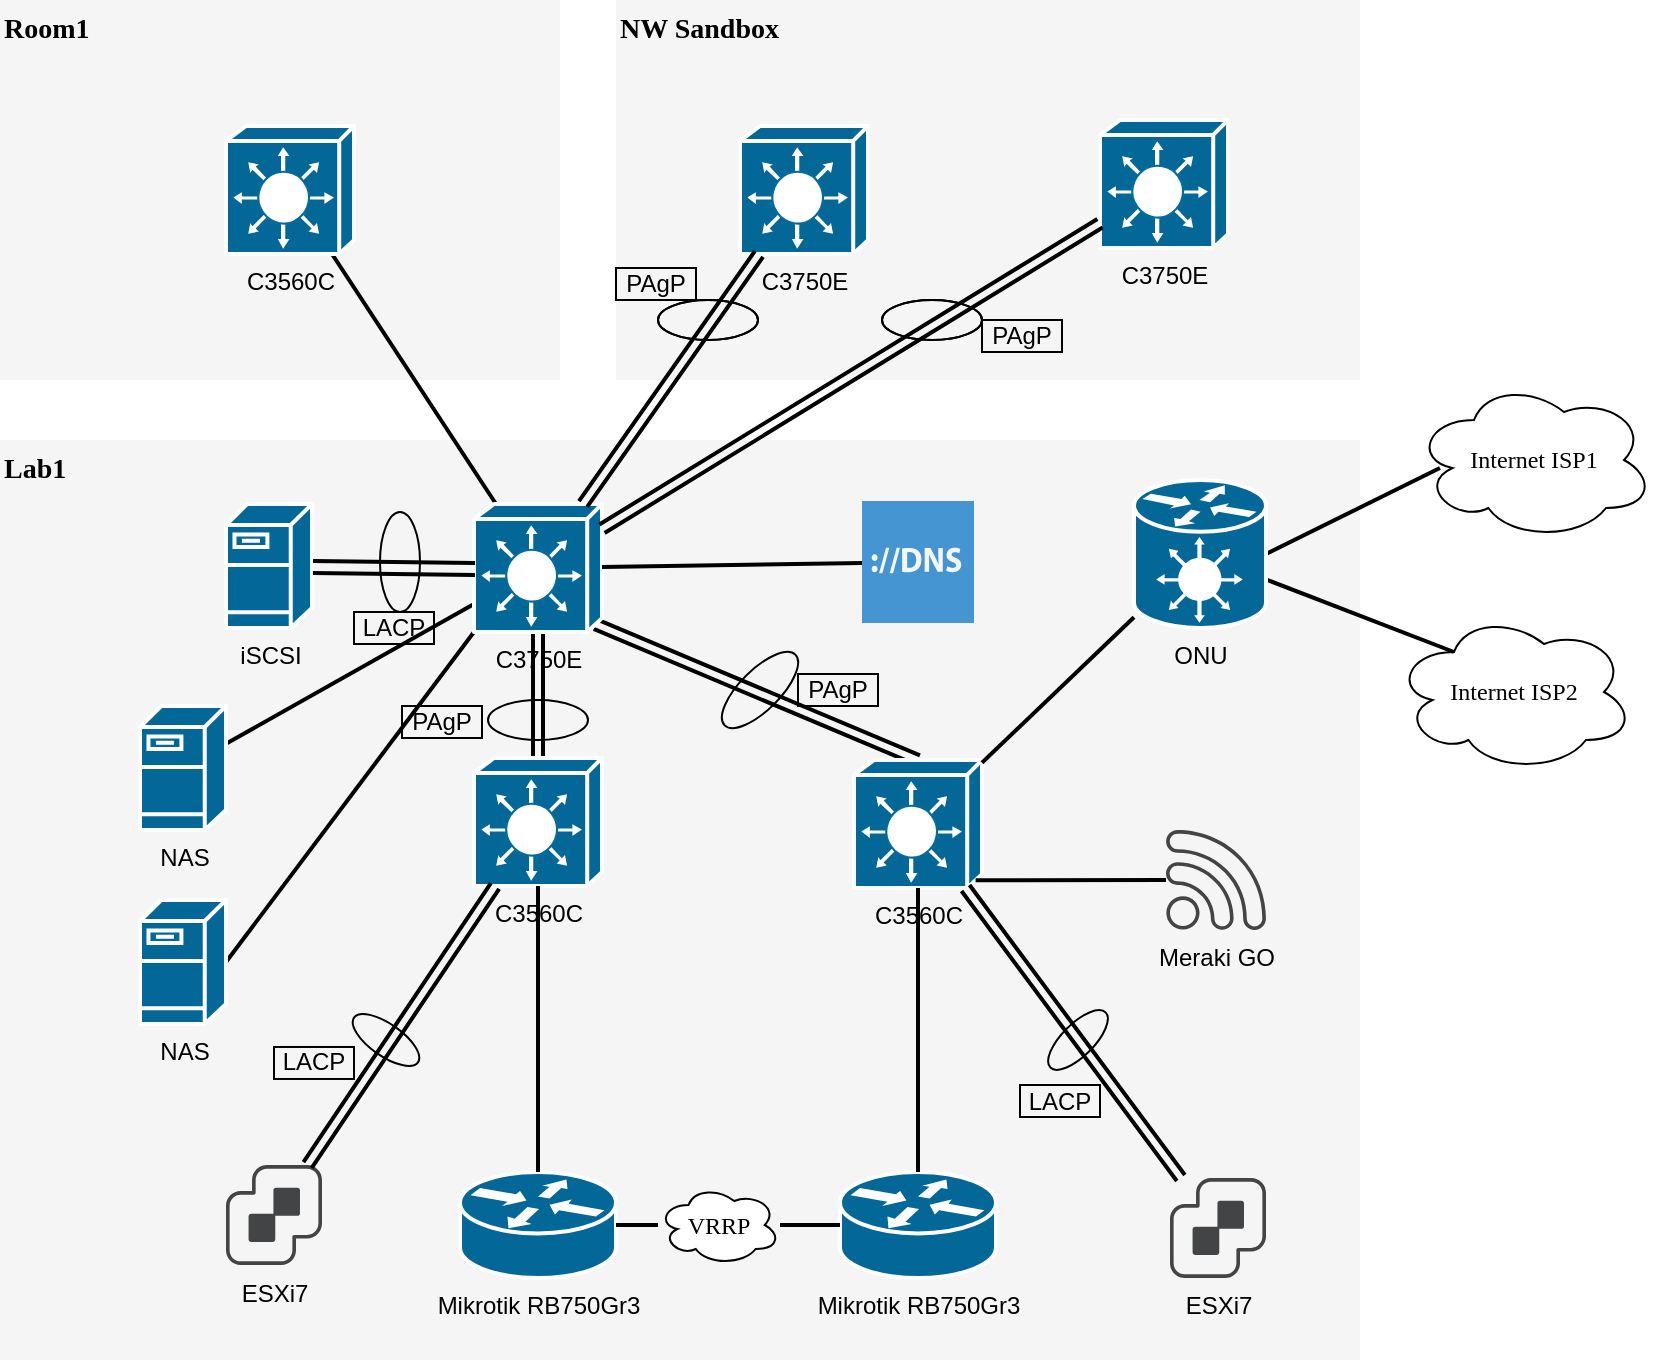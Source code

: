 <mxfile version="24.6.4" type="github">
  <diagram name="Page-1" id="c37626ed-c26b-45fb-9056-f9ebc6bb27b6">
    <mxGraphModel dx="3" dy="929" grid="1" gridSize="10" guides="1" tooltips="1" connect="1" arrows="1" fold="1" page="1" pageScale="1" pageWidth="1100" pageHeight="850" background="none" math="0" shadow="0">
      <root>
        <mxCell id="0" />
        <mxCell id="1" parent="0" />
        <mxCell id="3kos_RBi09_HHNbebqQq-14" value="NW Sandbox" style="whiteSpace=wrap;html=1;rounded=0;shadow=0;comic=0;strokeWidth=1;fontFamily=Verdana;fontSize=14;fillColor=#f5f5f5;strokeColor=none;verticalAlign=top;fontStyle=1;movable=1;resizable=1;rotatable=1;deletable=1;editable=1;locked=0;connectable=1;align=left;" parent="1" vertex="1">
          <mxGeometry x="1561" y="50" width="372" height="190" as="geometry" />
        </mxCell>
        <mxCell id="3kos_RBi09_HHNbebqQq-15" value="Room1" style="whiteSpace=wrap;html=1;rounded=0;shadow=0;comic=0;strokeWidth=1;fontFamily=Verdana;fontSize=14;fillColor=#f5f5f5;strokeColor=none;verticalAlign=top;fontStyle=1;movable=1;resizable=1;rotatable=1;deletable=1;editable=1;locked=0;connectable=1;align=left;" parent="1" vertex="1">
          <mxGeometry x="1253" y="50" width="280" height="190" as="geometry" />
        </mxCell>
        <mxCell id="3kos_RBi09_HHNbebqQq-16" value="Lab1" style="whiteSpace=wrap;html=1;rounded=0;shadow=0;comic=0;strokeWidth=1;fontFamily=Verdana;fontSize=14;fillColor=#f5f5f5;strokeColor=none;verticalAlign=top;fontStyle=1;movable=1;resizable=1;rotatable=1;deletable=1;editable=1;locked=0;connectable=1;align=left;" parent="1" vertex="1">
          <mxGeometry x="1253" y="270" width="680" height="460" as="geometry" />
        </mxCell>
        <mxCell id="3kos_RBi09_HHNbebqQq-19" style="edgeStyle=none;html=1;labelBackgroundColor=none;startFill=0;endArrow=none;endFill=0;strokeWidth=2;fontFamily=Verdana;fontSize=12;exitX=0.95;exitY=0.94;exitDx=0;exitDy=0;exitPerimeter=0;entryX=0.5;entryY=0;entryDx=0;entryDy=0;entryPerimeter=0;shape=link;" parent="1" source="3kos_RBi09_HHNbebqQq-31" target="3kos_RBi09_HHNbebqQq-30" edge="1">
          <mxGeometry relative="1" as="geometry">
            <mxPoint x="1815.7" y="344.995" as="sourcePoint" />
            <mxPoint x="1762.998" y="407.63" as="targetPoint" />
          </mxGeometry>
        </mxCell>
        <mxCell id="3kos_RBi09_HHNbebqQq-20" style="edgeStyle=none;html=1;labelBackgroundColor=none;startFill=0;endArrow=none;endFill=0;strokeWidth=2;fontFamily=Verdana;fontSize=12;entryX=1;entryY=0.5;entryDx=0;entryDy=0;entryPerimeter=0;exitX=0;exitY=1;exitDx=0;exitDy=0;exitPerimeter=0;" parent="1" source="3kos_RBi09_HHNbebqQq-31" target="3kos_RBi09_HHNbebqQq-34" edge="1">
          <mxGeometry relative="1" as="geometry">
            <mxPoint x="1490" y="462" as="sourcePoint" />
            <mxPoint x="1582" y="89.997" as="targetPoint" />
          </mxGeometry>
        </mxCell>
        <mxCell id="3kos_RBi09_HHNbebqQq-21" style="edgeStyle=none;html=1;labelBackgroundColor=none;startFill=0;endArrow=none;endFill=0;strokeWidth=2;fontFamily=Verdana;fontSize=12;entryX=0.5;entryY=0.172;entryDx=0;entryDy=0;entryPerimeter=0;exitX=0.5;exitY=1;exitDx=0;exitDy=0;exitPerimeter=0;shape=link;" parent="1" source="3kos_RBi09_HHNbebqQq-31" target="3kos_RBi09_HHNbebqQq-41" edge="1">
          <mxGeometry relative="1" as="geometry">
            <mxPoint x="1493" y="109.997" as="sourcePoint" />
            <mxPoint x="1522" y="430" as="targetPoint" />
          </mxGeometry>
        </mxCell>
        <mxCell id="3kos_RBi09_HHNbebqQq-22" style="edgeStyle=none;html=1;labelBackgroundColor=none;startFill=0;endArrow=none;endFill=0;strokeWidth=2;fontFamily=Verdana;fontSize=12;" parent="1" source="3kos_RBi09_HHNbebqQq-31" target="3kos_RBi09_HHNbebqQq-33" edge="1">
          <mxGeometry relative="1" as="geometry">
            <mxPoint x="1863" y="210" as="sourcePoint" />
            <mxPoint x="1931" y="210" as="targetPoint" />
          </mxGeometry>
        </mxCell>
        <mxCell id="3kos_RBi09_HHNbebqQq-23" style="edgeStyle=none;html=1;labelBackgroundColor=none;startFill=0;endArrow=none;endFill=0;strokeWidth=2;fontFamily=Verdana;fontSize=12;" parent="1" source="3kos_RBi09_HHNbebqQq-35" target="3kos_RBi09_HHNbebqQq-31" edge="1">
          <mxGeometry relative="1" as="geometry">
            <mxPoint x="2023" y="190.896" as="sourcePoint" />
            <mxPoint x="2071" y="160.0" as="targetPoint" />
          </mxGeometry>
        </mxCell>
        <mxCell id="3kos_RBi09_HHNbebqQq-24" value="Internet ISP2" style="ellipse;shape=cloud;whiteSpace=wrap;html=1;rounded=0;shadow=0;comic=0;strokeWidth=1;fontFamily=Verdana;fontSize=12;" parent="1" vertex="1">
          <mxGeometry x="1950" y="356" width="120" height="80" as="geometry" />
        </mxCell>
        <mxCell id="3kos_RBi09_HHNbebqQq-25" value="&lt;span style=&quot;font-family: Helvetica;&quot;&gt;Mik&lt;/span&gt;&lt;span style=&quot;background-color: initial; font-family: Helvetica;&quot;&gt;rotik&amp;nbsp;&lt;/span&gt;&lt;font style=&quot;background-color: initial;&quot; face=&quot;Helvetica&quot;&gt;RB750Gr3&lt;/font&gt;" style="shape=mxgraph.cisco.routers.router;html=1;dashed=0;fillColor=#036897;strokeColor=#ffffff;strokeWidth=2;verticalLabelPosition=bottom;verticalAlign=top;rounded=0;shadow=0;comic=0;fontFamily=Verdana;fontSize=12;" parent="1" vertex="1">
          <mxGeometry x="1483" y="636" width="78" height="53" as="geometry" />
        </mxCell>
        <mxCell id="3kos_RBi09_HHNbebqQq-26" style="edgeStyle=none;html=1;labelBackgroundColor=none;startFill=0;endArrow=none;endFill=0;strokeWidth=2;fontFamily=Verdana;fontSize=12;entryX=0.25;entryY=0.25;entryDx=0;entryDy=0;entryPerimeter=0;" parent="1" source="3kos_RBi09_HHNbebqQq-69" target="3kos_RBi09_HHNbebqQq-24" edge="1">
          <mxGeometry relative="1" as="geometry" />
        </mxCell>
        <mxCell id="3kos_RBi09_HHNbebqQq-27" value="&lt;span style=&quot;font-family: Helvetica;&quot;&gt;Mikrotik&amp;nbsp;&lt;/span&gt;&lt;font face=&quot;Helvetica&quot;&gt;RB750Gr3&lt;/font&gt;" style="shape=mxgraph.cisco.routers.router;html=1;dashed=0;fillColor=#036897;strokeColor=#ffffff;strokeWidth=2;verticalLabelPosition=bottom;verticalAlign=top;rounded=0;shadow=0;comic=0;fontFamily=Verdana;fontSize=12;" parent="1" vertex="1">
          <mxGeometry x="1673" y="636" width="78" height="53" as="geometry" />
        </mxCell>
        <mxCell id="3kos_RBi09_HHNbebqQq-28" value="Internet ISP1" style="ellipse;shape=cloud;whiteSpace=wrap;html=1;rounded=0;shadow=0;comic=0;strokeWidth=1;fontFamily=Verdana;fontSize=12;" parent="1" vertex="1">
          <mxGeometry x="1960" y="240" width="120" height="80" as="geometry" />
        </mxCell>
        <mxCell id="3kos_RBi09_HHNbebqQq-29" style="edgeStyle=none;html=1;labelBackgroundColor=none;startFill=0;endArrow=none;endFill=0;strokeWidth=2;fontFamily=Verdana;fontSize=12;exitX=1;exitY=0.5;exitDx=0;exitDy=0;exitPerimeter=0;entryX=0.108;entryY=0.55;entryDx=0;entryDy=0;entryPerimeter=0;" parent="1" source="3kos_RBi09_HHNbebqQq-69" target="3kos_RBi09_HHNbebqQq-28" edge="1">
          <mxGeometry relative="1" as="geometry">
            <mxPoint x="1913" y="710" as="sourcePoint" />
            <mxPoint x="1974" y="760" as="targetPoint" />
          </mxGeometry>
        </mxCell>
        <mxCell id="3kos_RBi09_HHNbebqQq-30" value="C3560C" style="shape=mxgraph.cisco.switches.layer_3_switch;sketch=0;html=1;pointerEvents=1;dashed=0;fillColor=#036897;strokeColor=#ffffff;strokeWidth=2;verticalLabelPosition=bottom;verticalAlign=top;align=center;outlineConnect=0;" parent="1" vertex="1">
          <mxGeometry x="1680" y="430" width="64" height="64" as="geometry" />
        </mxCell>
        <mxCell id="3kos_RBi09_HHNbebqQq-31" value="C3750E" style="shape=mxgraph.cisco.switches.layer_3_switch;sketch=0;html=1;pointerEvents=1;dashed=0;fillColor=#036897;strokeColor=#ffffff;strokeWidth=2;verticalLabelPosition=bottom;verticalAlign=top;align=center;outlineConnect=0;" parent="1" vertex="1">
          <mxGeometry x="1490" y="302" width="64" height="64" as="geometry" />
        </mxCell>
        <mxCell id="3kos_RBi09_HHNbebqQq-33" value="NAS" style="shape=mxgraph.cisco.servers.fileserver;html=1;pointerEvents=1;dashed=0;fillColor=#036897;strokeColor=#ffffff;strokeWidth=2;verticalLabelPosition=bottom;verticalAlign=top;align=center;outlineConnect=0;" parent="1" vertex="1">
          <mxGeometry x="1323" y="403" width="43" height="62" as="geometry" />
        </mxCell>
        <mxCell id="3kos_RBi09_HHNbebqQq-34" value="NAS" style="shape=mxgraph.cisco.servers.fileserver;html=1;pointerEvents=1;dashed=0;fillColor=#036897;strokeColor=#ffffff;strokeWidth=2;verticalLabelPosition=bottom;verticalAlign=top;align=center;outlineConnect=0;" parent="1" vertex="1">
          <mxGeometry x="1323" y="500" width="43" height="62" as="geometry" />
        </mxCell>
        <mxCell id="3kos_RBi09_HHNbebqQq-35" value="C&lt;span style=&quot;background-color: initial;&quot;&gt;3560C&lt;/span&gt;" style="shape=mxgraph.cisco.switches.layer_3_switch;sketch=0;html=1;pointerEvents=1;dashed=0;fillColor=#036897;strokeColor=#ffffff;strokeWidth=2;verticalLabelPosition=bottom;verticalAlign=top;align=center;outlineConnect=0;" parent="1" vertex="1">
          <mxGeometry x="1366" y="113" width="64" height="64" as="geometry" />
        </mxCell>
        <mxCell id="3kos_RBi09_HHNbebqQq-36" value="C3750E" style="shape=mxgraph.cisco.switches.layer_3_switch;sketch=0;html=1;pointerEvents=1;dashed=0;fillColor=#036897;strokeColor=#ffffff;strokeWidth=2;verticalLabelPosition=bottom;verticalAlign=top;align=center;outlineConnect=0;" parent="1" vertex="1">
          <mxGeometry x="1623" y="113" width="64" height="64" as="geometry" />
        </mxCell>
        <mxCell id="3kos_RBi09_HHNbebqQq-37" value="C3750E" style="shape=mxgraph.cisco.switches.layer_3_switch;sketch=0;html=1;pointerEvents=1;dashed=0;fillColor=#036897;strokeColor=#ffffff;strokeWidth=2;verticalLabelPosition=bottom;verticalAlign=top;align=center;outlineConnect=0;" parent="1" vertex="1">
          <mxGeometry x="1803" y="110" width="64" height="64" as="geometry" />
        </mxCell>
        <mxCell id="3kos_RBi09_HHNbebqQq-38" value="iSCSI" style="shape=mxgraph.cisco.servers.fileserver;html=1;pointerEvents=1;dashed=0;fillColor=#036897;strokeColor=#ffffff;strokeWidth=2;verticalLabelPosition=bottom;verticalAlign=top;align=center;outlineConnect=0;" parent="1" vertex="1">
          <mxGeometry x="1366" y="302" width="43" height="62" as="geometry" />
        </mxCell>
        <mxCell id="3kos_RBi09_HHNbebqQq-41" value="C3560C" style="shape=mxgraph.cisco.switches.layer_3_switch;sketch=0;html=1;pointerEvents=1;dashed=0;fillColor=#036897;strokeColor=#ffffff;strokeWidth=2;verticalLabelPosition=bottom;verticalAlign=top;align=center;outlineConnect=0;" parent="1" vertex="1">
          <mxGeometry x="1490" y="429" width="64" height="64" as="geometry" />
        </mxCell>
        <mxCell id="3kos_RBi09_HHNbebqQq-45" style="edgeStyle=none;html=1;labelBackgroundColor=none;startFill=0;endArrow=none;endFill=0;strokeWidth=2;fontFamily=Verdana;fontSize=12;shape=link;" parent="1" source="3kos_RBi09_HHNbebqQq-31" target="3kos_RBi09_HHNbebqQq-37" edge="1">
          <mxGeometry relative="1" as="geometry">
            <mxPoint x="1703" y="250" as="sourcePoint" />
            <mxPoint x="1784" y="251" as="targetPoint" />
          </mxGeometry>
        </mxCell>
        <mxCell id="3kos_RBi09_HHNbebqQq-48" value="" style="ellipse;whiteSpace=wrap;html=1;fillColor=none;" parent="1" vertex="1">
          <mxGeometry x="1497" y="400" width="50" height="20" as="geometry" />
        </mxCell>
        <mxCell id="3kos_RBi09_HHNbebqQq-49" value="" style="ellipse;whiteSpace=wrap;html=1;fillColor=none;" parent="1" vertex="1">
          <mxGeometry x="1694" y="200" width="50" height="20" as="geometry" />
        </mxCell>
        <mxCell id="3kos_RBi09_HHNbebqQq-50" value="" style="edgeStyle=none;html=1;labelBackgroundColor=none;startFill=0;endArrow=none;endFill=0;strokeWidth=2;fontFamily=Verdana;fontSize=12;shape=link;" parent="1" source="3kos_RBi09_HHNbebqQq-31" target="3kos_RBi09_HHNbebqQq-36" edge="1">
          <mxGeometry relative="1" as="geometry">
            <mxPoint x="1545" y="302" as="sourcePoint" />
            <mxPoint x="1600.389" y="219.644" as="targetPoint" />
          </mxGeometry>
        </mxCell>
        <mxCell id="3kos_RBi09_HHNbebqQq-52" value="" style="ellipse;whiteSpace=wrap;html=1;fillColor=none;direction=south;" parent="1" vertex="1">
          <mxGeometry x="1443" y="306" width="20" height="50" as="geometry" />
        </mxCell>
        <mxCell id="3kos_RBi09_HHNbebqQq-53" value="" style="ellipse;whiteSpace=wrap;html=1;fillColor=none;" parent="1" vertex="1">
          <mxGeometry x="1694" y="200" width="50" height="20" as="geometry" />
        </mxCell>
        <mxCell id="3kos_RBi09_HHNbebqQq-54" value="" style="ellipse;whiteSpace=wrap;html=1;fillColor=none;" parent="1" vertex="1">
          <mxGeometry x="1582" y="200" width="50" height="20" as="geometry" />
        </mxCell>
        <mxCell id="3kos_RBi09_HHNbebqQq-55" value="" style="ellipse;whiteSpace=wrap;html=1;fillColor=none;" parent="1" vertex="1">
          <mxGeometry x="1582" y="200" width="50" height="20" as="geometry" />
        </mxCell>
        <mxCell id="3kos_RBi09_HHNbebqQq-56" value="" style="ellipse;whiteSpace=wrap;html=1;fillColor=none;direction=south;rotation=45;" parent="1" vertex="1">
          <mxGeometry x="1623" y="370" width="20" height="50" as="geometry" />
        </mxCell>
        <mxCell id="3kos_RBi09_HHNbebqQq-57" value="Meraki GO" style="sketch=0;pointerEvents=1;shadow=0;dashed=0;html=1;strokeColor=none;fillColor=#434445;aspect=fixed;labelPosition=center;verticalLabelPosition=bottom;verticalAlign=top;align=center;outlineConnect=0;shape=mxgraph.vvd.wi_fi;" parent="1" vertex="1">
          <mxGeometry x="1836" y="465" width="50" height="50" as="geometry" />
        </mxCell>
        <mxCell id="3kos_RBi09_HHNbebqQq-58" style="edgeStyle=none;html=1;labelBackgroundColor=none;startFill=0;endArrow=none;endFill=0;strokeWidth=2;fontFamily=Verdana;fontSize=12;exitX=0.95;exitY=0.94;exitDx=0;exitDy=0;exitPerimeter=0;" parent="1" source="3kos_RBi09_HHNbebqQq-30" target="3kos_RBi09_HHNbebqQq-57" edge="1">
          <mxGeometry relative="1" as="geometry">
            <mxPoint x="1754" y="472" as="sourcePoint" />
            <mxPoint x="1853" y="472" as="targetPoint" />
          </mxGeometry>
        </mxCell>
        <mxCell id="3kos_RBi09_HHNbebqQq-64" value="LACP" style="rounded=0;whiteSpace=wrap;html=1;fillColor=none;" parent="1" vertex="1">
          <mxGeometry x="1430" y="356" width="40" height="16" as="geometry" />
        </mxCell>
        <mxCell id="3kos_RBi09_HHNbebqQq-65" value="PAgP" style="rounded=0;whiteSpace=wrap;html=1;fillColor=none;" parent="1" vertex="1">
          <mxGeometry x="1652" y="387" width="40" height="16" as="geometry" />
        </mxCell>
        <mxCell id="3kos_RBi09_HHNbebqQq-66" value="PAgP" style="rounded=0;whiteSpace=wrap;html=1;fillColor=none;" parent="1" vertex="1">
          <mxGeometry x="1454" y="403" width="40" height="16" as="geometry" />
        </mxCell>
        <mxCell id="3kos_RBi09_HHNbebqQq-67" value="PAgP" style="rounded=0;whiteSpace=wrap;html=1;fillColor=none;" parent="1" vertex="1">
          <mxGeometry x="1561" y="184" width="40" height="16" as="geometry" />
        </mxCell>
        <mxCell id="3kos_RBi09_HHNbebqQq-68" value="PAgP" style="rounded=0;whiteSpace=wrap;html=1;fillColor=none;" parent="1" vertex="1">
          <mxGeometry x="1744" y="210" width="40" height="16" as="geometry" />
        </mxCell>
        <mxCell id="3kos_RBi09_HHNbebqQq-69" value="ONU" style="shape=mxgraph.cisco.hubs_and_gateways.generic_gateway;sketch=0;html=1;pointerEvents=1;dashed=0;fillColor=#036897;strokeColor=#ffffff;strokeWidth=2;verticalLabelPosition=bottom;verticalAlign=top;align=center;outlineConnect=0;" parent="1" vertex="1">
          <mxGeometry x="1820" y="290" width="66" height="74" as="geometry" />
        </mxCell>
        <mxCell id="3kos_RBi09_HHNbebqQq-70" value="VRRP" style="ellipse;shape=cloud;whiteSpace=wrap;html=1;rounded=0;shadow=0;comic=0;strokeWidth=1;fontFamily=Verdana;fontSize=12;" parent="1" vertex="1">
          <mxGeometry x="1582" y="642.5" width="61" height="40" as="geometry" />
        </mxCell>
        <mxCell id="3kos_RBi09_HHNbebqQq-71" style="edgeStyle=none;html=1;labelBackgroundColor=none;startFill=0;endArrow=none;endFill=0;strokeWidth=2;fontFamily=Verdana;fontSize=12;exitX=1;exitY=0.5;exitDx=0;exitDy=0;exitPerimeter=0;" parent="1" source="3kos_RBi09_HHNbebqQq-25" target="3kos_RBi09_HHNbebqQq-70" edge="1">
          <mxGeometry relative="1" as="geometry">
            <mxPoint x="1613" y="720" as="sourcePoint" />
            <mxPoint x="1718" y="860" as="targetPoint" />
          </mxGeometry>
        </mxCell>
        <mxCell id="3kos_RBi09_HHNbebqQq-72" style="edgeStyle=none;html=1;labelBackgroundColor=none;startFill=0;endArrow=none;endFill=0;strokeWidth=2;fontFamily=Verdana;fontSize=12;" parent="1" source="3kos_RBi09_HHNbebqQq-27" target="3kos_RBi09_HHNbebqQq-70" edge="1">
          <mxGeometry relative="1" as="geometry">
            <mxPoint x="1571" y="673" as="sourcePoint" />
            <mxPoint x="1592" y="673" as="targetPoint" />
          </mxGeometry>
        </mxCell>
        <mxCell id="3kos_RBi09_HHNbebqQq-73" style="edgeStyle=none;html=1;labelBackgroundColor=none;startFill=0;endArrow=none;endFill=0;strokeWidth=2;fontFamily=Verdana;fontSize=12;" parent="1" source="3kos_RBi09_HHNbebqQq-69" target="3kos_RBi09_HHNbebqQq-30" edge="1">
          <mxGeometry relative="1" as="geometry">
            <mxPoint x="1403" y="730" as="sourcePoint" />
            <mxPoint x="1450" y="775" as="targetPoint" />
          </mxGeometry>
        </mxCell>
        <mxCell id="tAvZxtauLd1dedildvcf-1" value="ESXi7" style="sketch=0;pointerEvents=1;shadow=0;dashed=0;html=1;strokeColor=none;fillColor=#434445;aspect=fixed;labelPosition=center;verticalLabelPosition=bottom;verticalAlign=top;align=center;outlineConnect=0;shape=mxgraph.vvd.vcenter_server;" parent="1" vertex="1">
          <mxGeometry x="1838" y="639" width="48" height="50" as="geometry" />
        </mxCell>
        <mxCell id="tAvZxtauLd1dedildvcf-2" style="edgeStyle=none;html=1;labelBackgroundColor=none;startFill=0;endArrow=none;endFill=0;strokeWidth=2;fontFamily=Verdana;fontSize=12;shape=link;" parent="1" source="3kos_RBi09_HHNbebqQq-30" target="tAvZxtauLd1dedildvcf-1" edge="1">
          <mxGeometry relative="1" as="geometry">
            <mxPoint x="1734" y="498" as="sourcePoint" />
            <mxPoint x="1843" y="642" as="targetPoint" />
          </mxGeometry>
        </mxCell>
        <mxCell id="tAvZxtauLd1dedildvcf-3" value="" style="ellipse;whiteSpace=wrap;html=1;fillColor=none;direction=north;rotation=45;" parent="1" vertex="1">
          <mxGeometry x="1783.995" y="550.495" width="16.01" height="39" as="geometry" />
        </mxCell>
        <mxCell id="tAvZxtauLd1dedildvcf-4" value="LACP" style="rounded=0;whiteSpace=wrap;html=1;fillColor=none;" parent="1" vertex="1">
          <mxGeometry x="1763" y="592.5" width="40" height="16" as="geometry" />
        </mxCell>
        <mxCell id="tAvZxtauLd1dedildvcf-5" style="edgeStyle=orthogonalEdgeStyle;rounded=0;orthogonalLoop=1;jettySize=auto;html=1;exitX=0.5;exitY=1;exitDx=0;exitDy=0;exitPerimeter=0;" parent="1" source="3kos_RBi09_HHNbebqQq-69" target="3kos_RBi09_HHNbebqQq-69" edge="1">
          <mxGeometry relative="1" as="geometry" />
        </mxCell>
        <mxCell id="tAvZxtauLd1dedildvcf-7" style="edgeStyle=none;html=1;labelBackgroundColor=none;startFill=0;endArrow=none;endFill=0;strokeWidth=2;fontFamily=Verdana;fontSize=12;entryX=0.5;entryY=0;entryDx=0;entryDy=0;entryPerimeter=0;" parent="1" source="3kos_RBi09_HHNbebqQq-41" target="3kos_RBi09_HHNbebqQq-25" edge="1">
          <mxGeometry relative="1" as="geometry">
            <mxPoint x="1470" y="510" as="sourcePoint" />
            <mxPoint x="1470" y="652" as="targetPoint" />
          </mxGeometry>
        </mxCell>
        <mxCell id="tAvZxtauLd1dedildvcf-8" style="edgeStyle=none;html=1;labelBackgroundColor=none;startFill=0;endArrow=none;endFill=0;strokeWidth=2;fontFamily=Verdana;fontSize=12;exitX=0.5;exitY=0;exitDx=0;exitDy=0;exitPerimeter=0;entryX=0.5;entryY=1;entryDx=0;entryDy=0;entryPerimeter=0;" parent="1" source="3kos_RBi09_HHNbebqQq-27" target="3kos_RBi09_HHNbebqQq-30" edge="1">
          <mxGeometry relative="1" as="geometry">
            <mxPoint x="1622" y="478.99" as="sourcePoint" />
            <mxPoint x="1622" y="620.99" as="targetPoint" />
          </mxGeometry>
        </mxCell>
        <mxCell id="tAvZxtauLd1dedildvcf-9" style="edgeStyle=none;html=1;labelBackgroundColor=none;startFill=0;endArrow=none;endFill=0;strokeWidth=2;fontFamily=Verdana;fontSize=12;" parent="1" source="3kos_RBi09_HHNbebqQq-31" target="ygyHWAR8a7dhVEoTSabF-2" edge="1">
          <mxGeometry relative="1" as="geometry">
            <mxPoint x="1532" y="503" as="sourcePoint" />
            <mxPoint x="1685" y="332.5" as="targetPoint" />
          </mxGeometry>
        </mxCell>
        <mxCell id="givSgrLIYCEDueIq_gDW-2" style="edgeStyle=none;html=1;labelBackgroundColor=none;startFill=0;endArrow=none;endFill=0;strokeWidth=2;fontFamily=Verdana;fontSize=12;shape=link;width=-7;" parent="1" edge="1">
          <mxGeometry relative="1" as="geometry">
            <mxPoint x="1409.5" y="333.5" as="sourcePoint" />
            <mxPoint x="1490.5" y="334.5" as="targetPoint" />
          </mxGeometry>
        </mxCell>
        <mxCell id="8EKIfREwMHOrTDSf5Pkn-1" value="ESXi7" style="sketch=0;pointerEvents=1;shadow=0;dashed=0;html=1;strokeColor=none;fillColor=#434445;aspect=fixed;labelPosition=center;verticalLabelPosition=bottom;verticalAlign=top;align=center;outlineConnect=0;shape=mxgraph.vvd.vcenter_server;" parent="1" vertex="1">
          <mxGeometry x="1366" y="632.5" width="48" height="50" as="geometry" />
        </mxCell>
        <mxCell id="8EKIfREwMHOrTDSf5Pkn-2" style="edgeStyle=none;html=1;labelBackgroundColor=none;startFill=0;endArrow=none;endFill=0;strokeWidth=2;fontFamily=Verdana;fontSize=12;shape=link;" parent="1" source="3kos_RBi09_HHNbebqQq-41" target="8EKIfREwMHOrTDSf5Pkn-1" edge="1">
          <mxGeometry relative="1" as="geometry">
            <mxPoint x="1746" y="504" as="sourcePoint" />
            <mxPoint x="1853" y="649" as="targetPoint" />
          </mxGeometry>
        </mxCell>
        <mxCell id="8EKIfREwMHOrTDSf5Pkn-3" value="" style="ellipse;whiteSpace=wrap;html=1;fillColor=none;direction=north;rotation=125;" parent="1" vertex="1">
          <mxGeometry x="1437.995" y="550.495" width="16.01" height="39" as="geometry" />
        </mxCell>
        <mxCell id="8EKIfREwMHOrTDSf5Pkn-4" value="LACP" style="rounded=0;whiteSpace=wrap;html=1;fillColor=none;" parent="1" vertex="1">
          <mxGeometry x="1390" y="573.49" width="40" height="16" as="geometry" />
        </mxCell>
        <mxCell id="ygyHWAR8a7dhVEoTSabF-2" value="" style="shadow=0;dashed=0;html=1;strokeColor=none;fillColor=#4495D1;labelPosition=center;verticalLabelPosition=bottom;verticalAlign=top;align=center;outlineConnect=0;shape=mxgraph.veeam.dns;" vertex="1" parent="1">
          <mxGeometry x="1684" y="300.5" width="56" height="61" as="geometry" />
        </mxCell>
      </root>
    </mxGraphModel>
  </diagram>
</mxfile>
